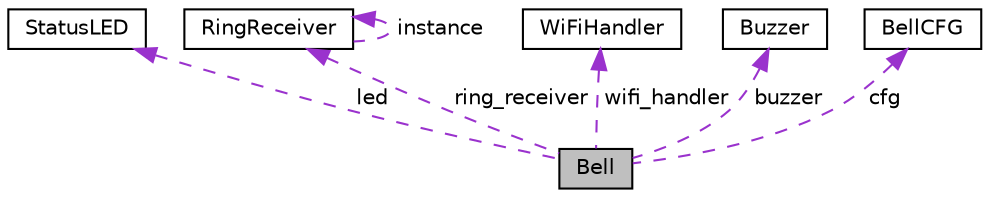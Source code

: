 digraph "Bell"
{
 // LATEX_PDF_SIZE
  edge [fontname="Helvetica",fontsize="10",labelfontname="Helvetica",labelfontsize="10"];
  node [fontname="Helvetica",fontsize="10",shape=record];
  Node1 [label="Bell",height=0.2,width=0.4,color="black", fillcolor="grey75", style="filled", fontcolor="black",tooltip="The Main Bell class."];
  Node2 -> Node1 [dir="back",color="darkorchid3",fontsize="10",style="dashed",label=" led" ,fontname="Helvetica"];
  Node2 [label="StatusLED",height=0.2,width=0.4,color="black", fillcolor="white", style="filled",URL="$classStatusLED.html",tooltip="StatusLED class."];
  Node3 -> Node1 [dir="back",color="darkorchid3",fontsize="10",style="dashed",label=" ring_receiver" ,fontname="Helvetica"];
  Node3 [label="RingReceiver",height=0.2,width=0.4,color="black", fillcolor="white", style="filled",URL="$classRingReceiver.html",tooltip="RingReceiver class."];
  Node3 -> Node3 [dir="back",color="darkorchid3",fontsize="10",style="dashed",label=" instance" ,fontname="Helvetica"];
  Node4 -> Node1 [dir="back",color="darkorchid3",fontsize="10",style="dashed",label=" wifi_handler" ,fontname="Helvetica"];
  Node4 [label="WiFiHandler",height=0.2,width=0.4,color="black", fillcolor="white", style="filled",URL="$classWiFiHandler.html",tooltip="WiFihandler class."];
  Node5 -> Node1 [dir="back",color="darkorchid3",fontsize="10",style="dashed",label=" buzzer" ,fontname="Helvetica"];
  Node5 [label="Buzzer",height=0.2,width=0.4,color="black", fillcolor="white", style="filled",URL="$classBuzzer.html",tooltip="Buzzer class."];
  Node6 -> Node1 [dir="back",color="darkorchid3",fontsize="10",style="dashed",label=" cfg" ,fontname="Helvetica"];
  Node6 [label="BellCFG",height=0.2,width=0.4,color="black", fillcolor="white", style="filled",URL="$classBellCFG.html",tooltip="The BellCFG class."];
}
